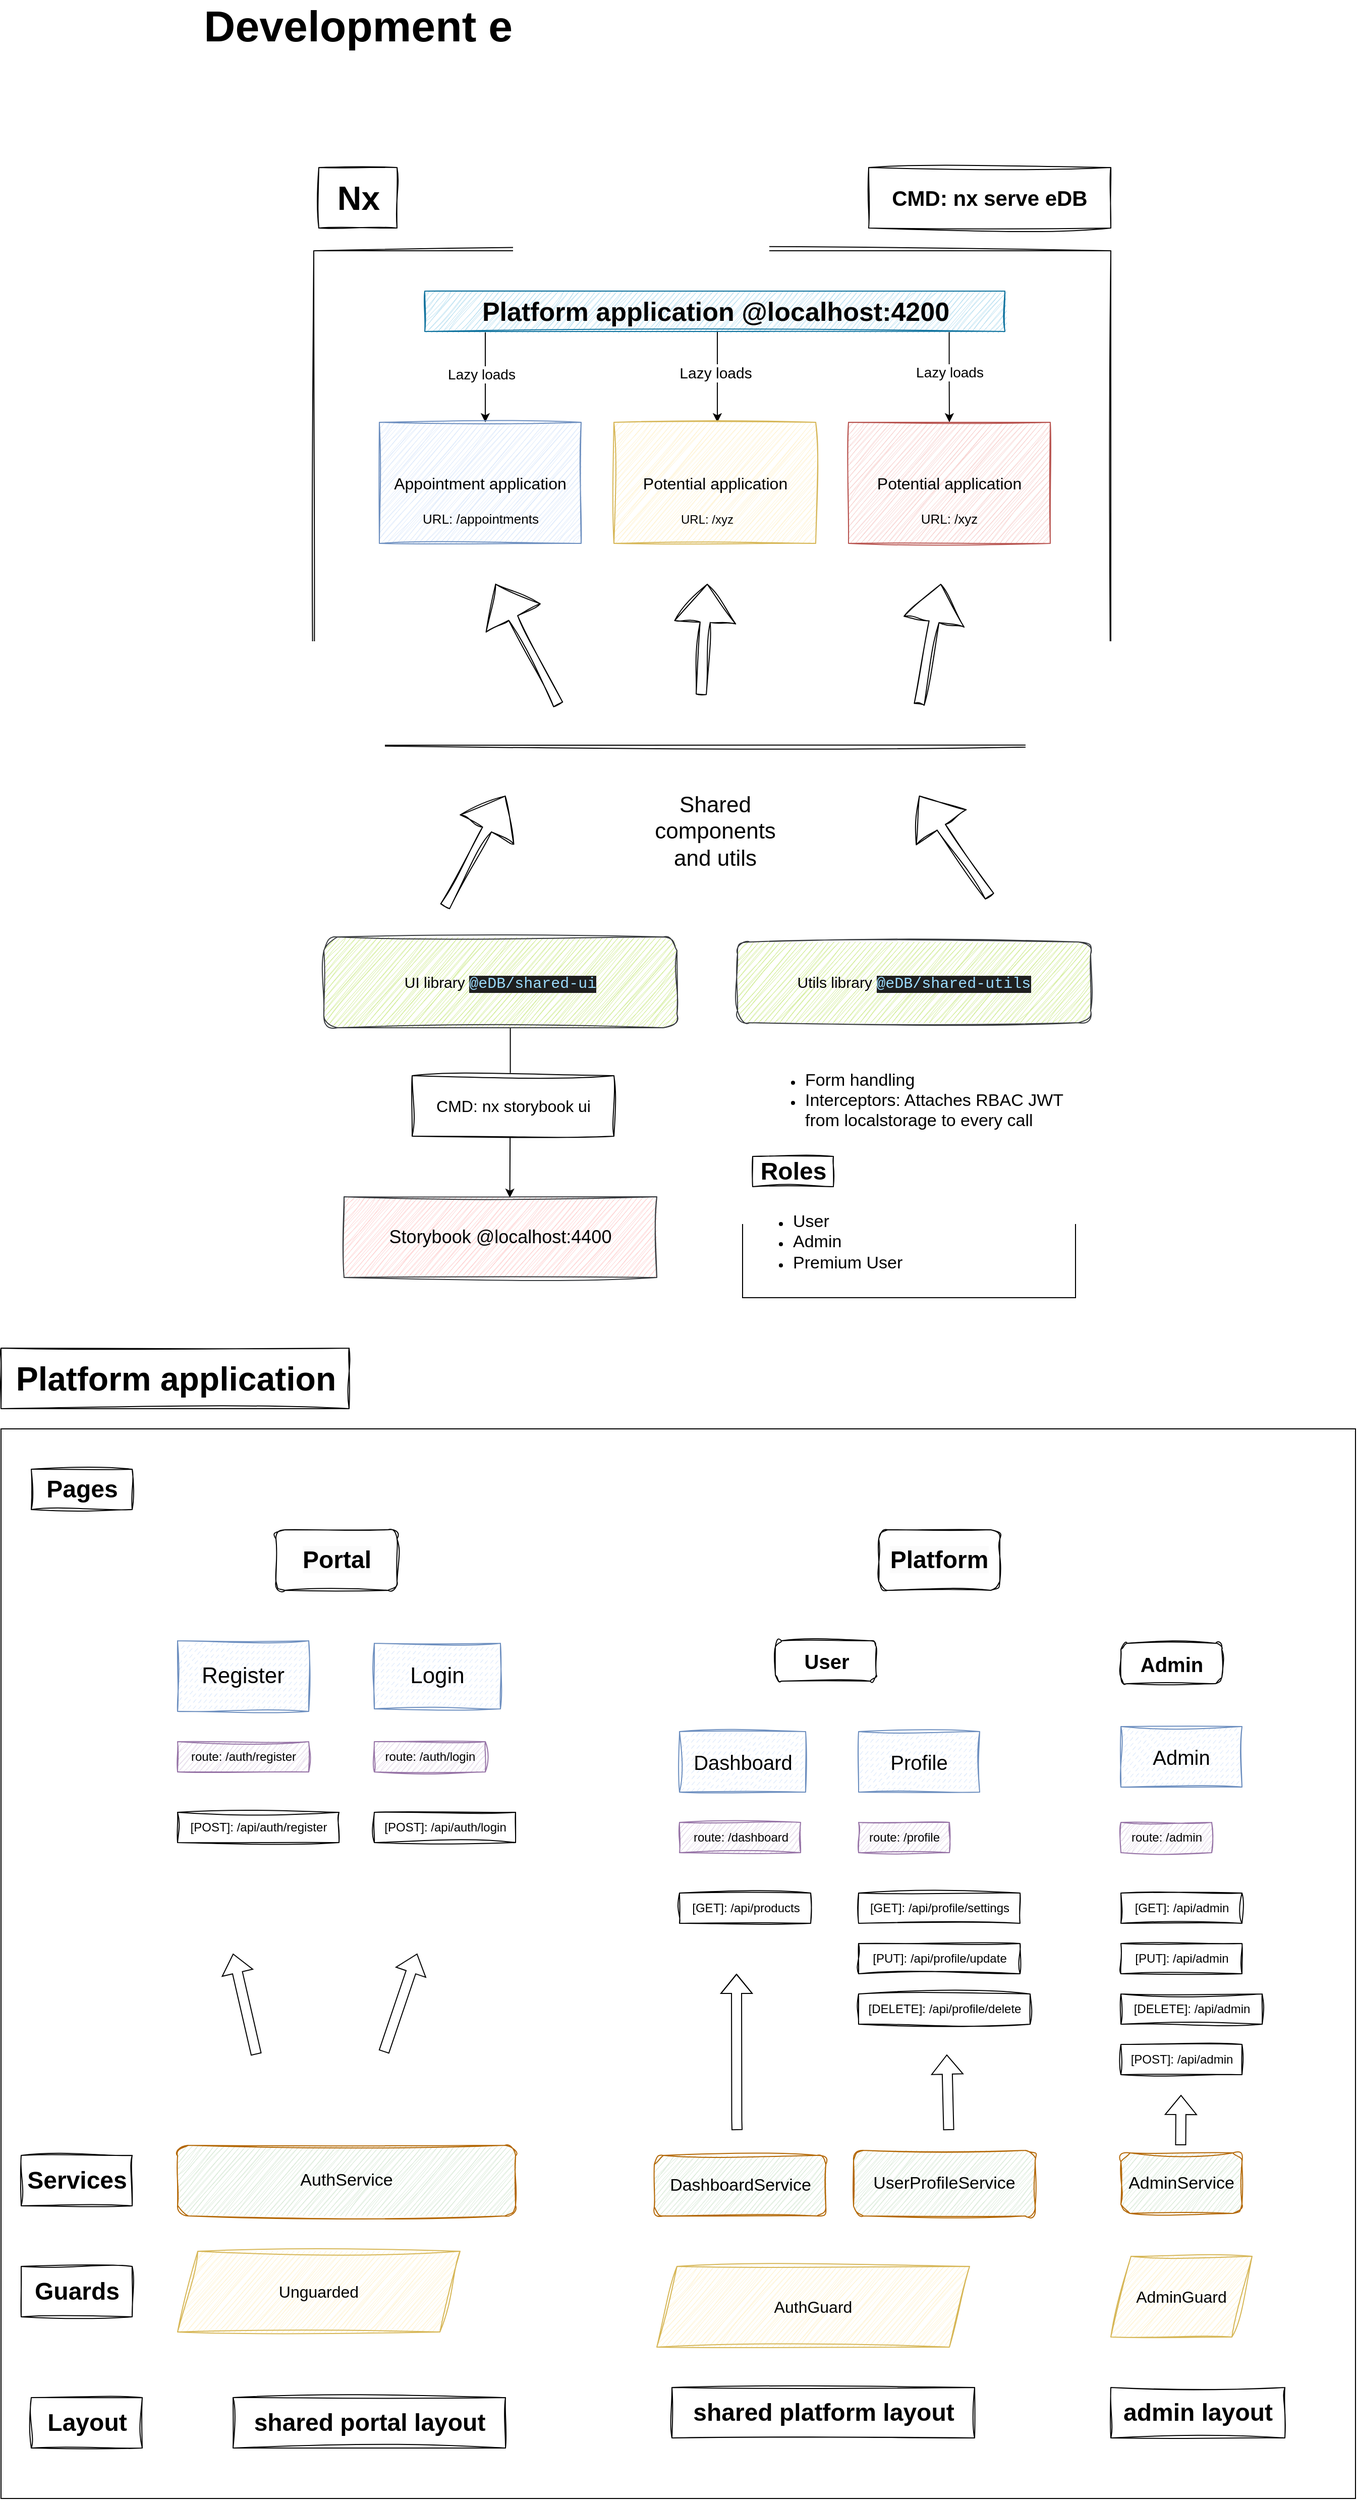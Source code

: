 <mxfile version="24.8.8">
  <diagram name="Page-1" id="nh4jwneAX2I31Z53x2l4">
    <mxGraphModel dx="4906" dy="1260" grid="1" gridSize="10" guides="1" tooltips="1" connect="1" arrows="1" fold="1" page="1" pageScale="1" pageWidth="3000" pageHeight="3000" math="0" shadow="0">
      <root>
        <mxCell id="0" />
        <mxCell id="1" parent="0" />
        <mxCell id="LP7Ed1BWK_VpSIzqsCGS-2" value="" style="rounded=0;whiteSpace=wrap;html=1;movable=1;resizable=1;rotatable=1;deletable=1;editable=1;locked=0;connectable=1;sketch=1;curveFitting=1;jiggle=2;" parent="1" vertex="1">
          <mxGeometry x="-1940" y="342.5" width="790" height="490" as="geometry" />
        </mxCell>
        <mxCell id="LP7Ed1BWK_VpSIzqsCGS-23" style="edgeStyle=orthogonalEdgeStyle;rounded=0;orthogonalLoop=1;jettySize=auto;html=1;exitX=0.5;exitY=1;exitDx=0;exitDy=0;" parent="1" source="LP7Ed1BWK_VpSIzqsCGS-4" target="LP7Ed1BWK_VpSIzqsCGS-13" edge="1">
          <mxGeometry relative="1" as="geometry">
            <Array as="points">
              <mxPoint x="-1540" y="422.5" />
            </Array>
          </mxGeometry>
        </mxCell>
        <mxCell id="LP7Ed1BWK_VpSIzqsCGS-24" style="edgeStyle=orthogonalEdgeStyle;rounded=0;orthogonalLoop=1;jettySize=auto;html=1;exitX=0.25;exitY=1;exitDx=0;exitDy=0;" parent="1" source="LP7Ed1BWK_VpSIzqsCGS-4" target="LP7Ed1BWK_VpSIzqsCGS-5" edge="1">
          <mxGeometry relative="1" as="geometry">
            <Array as="points">
              <mxPoint x="-1770" y="422.5" />
            </Array>
          </mxGeometry>
        </mxCell>
        <mxCell id="LP7Ed1BWK_VpSIzqsCGS-25" value="Lazy loads" style="edgeLabel;html=1;align=center;verticalAlign=middle;resizable=0;points=[];fontSize=14;" parent="LP7Ed1BWK_VpSIzqsCGS-24" vertex="1" connectable="0">
          <mxGeometry x="-0.048" relative="1" as="geometry">
            <mxPoint x="-5" y="42" as="offset" />
          </mxGeometry>
        </mxCell>
        <mxCell id="LP7Ed1BWK_VpSIzqsCGS-4" value="&lt;font style=&quot;font-size: 26px;&quot;&gt;Platform application @localhost:4200&lt;/font&gt;" style="text;fillColor=#b1ddf0;html=1;fontSize=24;fontStyle=1;verticalAlign=middle;align=center;rounded=0;sketch=1;curveFitting=1;jiggle=2;strokeColor=#10739e;" parent="1" vertex="1">
          <mxGeometry x="-1830" y="382.5" width="575" height="40" as="geometry" />
        </mxCell>
        <mxCell id="LP7Ed1BWK_VpSIzqsCGS-5" value="Appointment application" style="rounded=0;whiteSpace=wrap;html=1;fillColor=#dae8fc;strokeColor=#6c8ebf;sketch=1;curveFitting=1;jiggle=2;fontSize=16;" parent="1" vertex="1">
          <mxGeometry x="-1875" y="512.5" width="200" height="120" as="geometry" />
        </mxCell>
        <mxCell id="CCocl-EuiZUdixl_HcII-7" value="&lt;font style=&quot;font-size: 16px;&quot;&gt;nx storybook ui&lt;/font&gt;" style="edgeStyle=orthogonalEdgeStyle;rounded=0;orthogonalLoop=1;jettySize=auto;html=1;exitX=0.528;exitY=0.996;exitDx=0;exitDy=0;entryX=0.53;entryY=0.012;entryDx=0;entryDy=0;exitPerimeter=0;entryPerimeter=0;" edge="1" parent="1" source="LP7Ed1BWK_VpSIzqsCGS-8" target="lYHz6h8Hog2-7QlPZJF8-1">
          <mxGeometry x="0.003" relative="1" as="geometry">
            <Array as="points">
              <mxPoint x="-1745" y="1177.5" />
            </Array>
            <mxPoint as="offset" />
          </mxGeometry>
        </mxCell>
        <mxCell id="LP7Ed1BWK_VpSIzqsCGS-8" value="&lt;font style=&quot;font-size: 15px;&quot;&gt;&lt;font style=&quot;&quot;&gt;UI library&amp;nbsp;&lt;/font&gt;&lt;span style=&quot;color: rgb(156, 220, 254); background-color: rgb(31, 31, 31); font-family: Menlo, Monaco, &amp;quot;Courier New&amp;quot;, monospace; white-space: pre;&quot;&gt;@eDB/shared-ui&lt;/span&gt;&lt;/font&gt;" style="rounded=1;whiteSpace=wrap;html=1;sketch=1;curveFitting=1;jiggle=2;fillColor=#cdeb8b;strokeColor=#36393d;" parent="1" vertex="1">
          <mxGeometry x="-1930" y="1022.5" width="350" height="90" as="geometry" />
        </mxCell>
        <mxCell id="LP7Ed1BWK_VpSIzqsCGS-13" value="&lt;font style=&quot;font-size: 16px;&quot;&gt;Potential application&lt;/font&gt;" style="rounded=0;whiteSpace=wrap;html=1;fillColor=#fff2cc;strokeColor=#d6b656;sketch=1;curveFitting=1;jiggle=2;" parent="1" vertex="1">
          <mxGeometry x="-1642.5" y="512.5" width="200" height="120" as="geometry" />
        </mxCell>
        <mxCell id="LP7Ed1BWK_VpSIzqsCGS-28" value="URL: /appointments" style="text;html=1;align=center;verticalAlign=middle;whiteSpace=wrap;rounded=0;fontSize=13;" parent="1" vertex="1">
          <mxGeometry x="-1837.5" y="592.5" width="125" height="30" as="geometry" />
        </mxCell>
        <mxCell id="LP7Ed1BWK_VpSIzqsCGS-29" value="&lt;span style=&quot;font-size: 12px;&quot;&gt;URL: /xyz&lt;/span&gt;" style="text;html=1;align=center;verticalAlign=middle;whiteSpace=wrap;rounded=0;fontSize=13;" parent="1" vertex="1">
          <mxGeometry x="-1630" y="592.5" width="160" height="30" as="geometry" />
        </mxCell>
        <mxCell id="LP7Ed1BWK_VpSIzqsCGS-37" value="" style="edgeStyle=orthogonalEdgeStyle;rounded=0;orthogonalLoop=1;jettySize=auto;html=1;exitX=0.904;exitY=1.016;exitDx=0;exitDy=0;entryX=0.5;entryY=0;entryDx=0;entryDy=0;exitPerimeter=0;" parent="1" source="LP7Ed1BWK_VpSIzqsCGS-4" target="LP7Ed1BWK_VpSIzqsCGS-16" edge="1">
          <mxGeometry relative="1" as="geometry">
            <mxPoint x="-1647.5" y="462.5" as="sourcePoint" />
            <mxPoint x="-1310" y="532.5" as="targetPoint" />
            <Array as="points" />
          </mxGeometry>
        </mxCell>
        <mxCell id="LP7Ed1BWK_VpSIzqsCGS-16" value="&lt;font style=&quot;font-size: 16px;&quot;&gt;Potential application&lt;/font&gt;" style="rounded=0;whiteSpace=wrap;html=1;fillColor=#f8cecc;strokeColor=#b85450;sketch=1;curveFitting=1;jiggle=2;" parent="1" vertex="1">
          <mxGeometry x="-1410" y="512.5" width="200" height="120" as="geometry" />
        </mxCell>
        <mxCell id="LP7Ed1BWK_VpSIzqsCGS-38" value="Lazy loads" style="edgeLabel;html=1;align=center;verticalAlign=middle;resizable=0;points=[];fontSize=15;" parent="1" vertex="1" connectable="0">
          <mxGeometry x="-1542.498" y="462.5" as="geometry" />
        </mxCell>
        <mxCell id="LP7Ed1BWK_VpSIzqsCGS-39" value="Lazy loads" style="edgeLabel;html=1;align=center;verticalAlign=middle;resizable=0;points=[];fontSize=14;" parent="1" vertex="1" connectable="0">
          <mxGeometry x="-1309.998" y="462.5" as="geometry" />
        </mxCell>
        <mxCell id="LP7Ed1BWK_VpSIzqsCGS-30" value="URL: /xyz" style="text;html=1;align=center;verticalAlign=middle;whiteSpace=wrap;rounded=0;fontSize=13;" parent="1" vertex="1">
          <mxGeometry x="-1340" y="592.5" width="60" height="30" as="geometry" />
        </mxCell>
        <mxCell id="LP7Ed1BWK_VpSIzqsCGS-46" value="&lt;font style=&quot;font-size: 33px;&quot;&gt;Nx&lt;/font&gt;" style="text;strokeColor=default;fillColor=none;html=1;fontSize=24;fontStyle=1;verticalAlign=middle;align=center;rounded=0;sketch=1;curveFitting=1;jiggle=2;" parent="1" vertex="1">
          <mxGeometry x="-1935" y="260" width="77.5" height="60" as="geometry" />
        </mxCell>
        <mxCell id="lYHz6h8Hog2-7QlPZJF8-1" value="&lt;font style=&quot;font-size: 18px;&quot;&gt;Storybook @localhost:4400&lt;/font&gt;" style="rounded=0;whiteSpace=wrap;html=1;sketch=1;curveFitting=1;jiggle=2;fillColor=#ffcccc;strokeColor=#36393d;" parent="1" vertex="1">
          <mxGeometry x="-1910" y="1280" width="310" height="80" as="geometry" />
        </mxCell>
        <mxCell id="CCocl-EuiZUdixl_HcII-1" value="&lt;font style=&quot;font-size: 15px;&quot;&gt;&lt;font style=&quot;&quot;&gt;Utils library&lt;font style=&quot;&quot;&gt;&amp;nbsp;&lt;/font&gt;&lt;/font&gt;&lt;span style=&quot;color: rgb(156, 220, 254); background-color: rgb(31, 31, 31); font-family: Menlo, Monaco, &amp;quot;Courier New&amp;quot;, monospace; white-space: pre;&quot;&gt;&lt;font style=&quot;&quot;&gt;@eDB/shared-utils&lt;/font&gt;&lt;/span&gt;&lt;/font&gt;" style="rounded=1;whiteSpace=wrap;html=1;sketch=1;curveFitting=1;jiggle=2;fillColor=#cdeb8b;strokeColor=#36393d;" vertex="1" parent="1">
          <mxGeometry x="-1520" y="1027.5" width="350" height="80" as="geometry" />
        </mxCell>
        <mxCell id="CCocl-EuiZUdixl_HcII-8" value="" style="shape=partialRectangle;whiteSpace=wrap;html=1;bottom=1;right=1;left=1;top=0;fillColor=none;routingCenterX=-0.5;" vertex="1" parent="1">
          <mxGeometry x="-1515" y="1307.5" width="330" height="72.5" as="geometry" />
        </mxCell>
        <mxCell id="CCocl-EuiZUdixl_HcII-20" value="&lt;ul&gt;&lt;li&gt;&lt;span style=&quot;font-size: 17px;&quot;&gt;Form handling&amp;nbsp;&lt;/span&gt;&lt;/li&gt;&lt;li&gt;&lt;span style=&quot;font-size: 17px;&quot;&gt;Interceptors: Attaches RBAC&amp;nbsp;JWT from localstorage to every call made&lt;/span&gt;&lt;/li&gt;&lt;/ul&gt;" style="text;strokeColor=none;fillColor=none;html=1;whiteSpace=wrap;verticalAlign=middle;overflow=hidden;" vertex="1" parent="1">
          <mxGeometry x="-1495" y="1140" width="310" height="80" as="geometry" />
        </mxCell>
        <mxCell id="CCocl-EuiZUdixl_HcII-21" value="" style="shape=flexArrow;endArrow=classic;html=1;rounded=0;endWidth=49.474;endSize=12.242;sketch=1;curveFitting=1;jiggle=2;" edge="1" parent="1">
          <mxGeometry width="50" height="50" relative="1" as="geometry">
            <mxPoint x="-1810" y="992.5" as="sourcePoint" />
            <mxPoint x="-1750" y="882.5" as="targetPoint" />
          </mxGeometry>
        </mxCell>
        <mxCell id="CCocl-EuiZUdixl_HcII-22" value="" style="shape=flexArrow;endArrow=classic;html=1;rounded=0;endWidth=49.474;endSize=12.242;sketch=1;curveFitting=1;jiggle=2;" edge="1" parent="1">
          <mxGeometry width="50" height="50" relative="1" as="geometry">
            <mxPoint x="-1270" y="982.5" as="sourcePoint" />
            <mxPoint x="-1340" y="882.5" as="targetPoint" />
          </mxGeometry>
        </mxCell>
        <mxCell id="CCocl-EuiZUdixl_HcII-23" value="&lt;font style=&quot;font-size: 22px;&quot;&gt;Shared components and utils&lt;/font&gt;" style="text;html=1;align=center;verticalAlign=middle;whiteSpace=wrap;rounded=0;" vertex="1" parent="1">
          <mxGeometry x="-1602.5" y="882.5" width="120" height="70" as="geometry" />
        </mxCell>
        <mxCell id="CCocl-EuiZUdixl_HcII-24" value="" style="shape=flexArrow;endArrow=classic;html=1;rounded=0;endWidth=49.474;endSize=12.242;sketch=1;curveFitting=1;jiggle=2;" edge="1" parent="1">
          <mxGeometry width="50" height="50" relative="1" as="geometry">
            <mxPoint x="-1697.6" y="792.5" as="sourcePoint" />
            <mxPoint x="-1760" y="672.5" as="targetPoint" />
          </mxGeometry>
        </mxCell>
        <mxCell id="CCocl-EuiZUdixl_HcII-25" value="" style="shape=flexArrow;endArrow=classic;html=1;rounded=0;endWidth=49.474;endSize=12.242;sketch=1;curveFitting=1;jiggle=2;" edge="1" parent="1">
          <mxGeometry width="50" height="50" relative="1" as="geometry">
            <mxPoint x="-1556" y="782.5" as="sourcePoint" />
            <mxPoint x="-1550" y="672.5" as="targetPoint" />
          </mxGeometry>
        </mxCell>
        <mxCell id="CCocl-EuiZUdixl_HcII-27" value="" style="shape=flexArrow;endArrow=classic;html=1;rounded=0;endWidth=49.474;endSize=12.242;sketch=1;curveFitting=1;jiggle=2;" edge="1" parent="1">
          <mxGeometry width="50" height="50" relative="1" as="geometry">
            <mxPoint x="-1340" y="792.5" as="sourcePoint" />
            <mxPoint x="-1318.46" y="672.5" as="targetPoint" />
          </mxGeometry>
        </mxCell>
        <mxCell id="CCocl-EuiZUdixl_HcII-28" value="&lt;blockquote style=&quot;margin: 0 0 0 40px; border: none; padding: 0px;&quot;&gt;&lt;br&gt;&lt;/blockquote&gt;" style="text;strokeColor=none;fillColor=none;html=1;fontSize=24;fontStyle=1;verticalAlign=middle;align=center;" vertex="1" parent="1">
          <mxGeometry x="-2100" y="1020" width="270" height="40" as="geometry" />
        </mxCell>
        <mxCell id="CCocl-EuiZUdixl_HcII-29" value="&lt;span style=&quot;font-size: 21px; font-weight: 700; text-wrap-mode: nowrap;&quot;&gt;CMD:&amp;nbsp;nx serve eDB&lt;/span&gt;" style="rounded=0;whiteSpace=wrap;html=1;sketch=1;curveFitting=1;jiggle=2;" vertex="1" parent="1">
          <mxGeometry x="-1390" y="260" width="240" height="60" as="geometry" />
        </mxCell>
        <mxCell id="CCocl-EuiZUdixl_HcII-31" value="&lt;span style=&quot;font-size: 43px;&quot;&gt;Development environment: frontend architecture&lt;/span&gt;" style="text;strokeColor=none;fillColor=none;html=1;fontSize=24;fontStyle=1;verticalAlign=middle;align=center;" vertex="1" parent="1">
          <mxGeometry x="-2050" y="100" width="1000" height="40" as="geometry" />
        </mxCell>
        <mxCell id="CCocl-EuiZUdixl_HcII-34" value="" style="rounded=0;whiteSpace=wrap;html=1;movable=0;resizable=0;rotatable=0;deletable=0;editable=0;locked=1;connectable=0;" vertex="1" parent="1">
          <mxGeometry x="-2250" y="1510" width="1342.5" height="1060" as="geometry" />
        </mxCell>
        <mxCell id="CCocl-EuiZUdixl_HcII-33" value="&lt;font style=&quot;font-size: 33px;&quot;&gt;Platform application&lt;/font&gt;" style="text;strokeColor=default;fillColor=none;html=1;fontSize=24;fontStyle=1;verticalAlign=middle;align=center;rounded=0;sketch=1;curveFitting=1;jiggle=2;" vertex="1" parent="1">
          <mxGeometry x="-2250" y="1430" width="345" height="60" as="geometry" />
        </mxCell>
        <mxCell id="CCocl-EuiZUdixl_HcII-35" value="&lt;font style=&quot;font-size: 22px;&quot;&gt;Login&lt;/font&gt;" style="rounded=0;whiteSpace=wrap;html=1;sketch=1;curveFitting=1;jiggle=2;fillColor=#dae8fc;strokeColor=#6c8ebf;fillStyle=dashed;" vertex="1" parent="1">
          <mxGeometry x="-1880" y="1722.5" width="125" height="65" as="geometry" />
        </mxCell>
        <mxCell id="CCocl-EuiZUdixl_HcII-36" value="&lt;font style=&quot;font-size: 22px;&quot;&gt;Register&lt;/font&gt;" style="rounded=0;whiteSpace=wrap;html=1;sketch=1;curveFitting=1;jiggle=2;fillColor=#dae8fc;strokeColor=#6c8ebf;fillStyle=dashed;" vertex="1" parent="1">
          <mxGeometry x="-2075" y="1720" width="130" height="70" as="geometry" />
        </mxCell>
        <mxCell id="CCocl-EuiZUdixl_HcII-37" value="&lt;font style=&quot;font-size: 20px;&quot;&gt;Dashboard&lt;/font&gt;" style="rounded=0;whiteSpace=wrap;html=1;sketch=1;curveFitting=1;jiggle=2;fillColor=#dae8fc;strokeColor=#6c8ebf;fillStyle=dashed;" vertex="1" parent="1">
          <mxGeometry x="-1577.5" y="1810" width="125" height="60" as="geometry" />
        </mxCell>
        <mxCell id="CCocl-EuiZUdixl_HcII-38" value="&lt;span style=&quot;font-size: 20px;&quot;&gt;Profile&lt;/span&gt;" style="rounded=0;whiteSpace=wrap;html=1;sketch=1;curveFitting=1;jiggle=2;fillColor=#dae8fc;strokeColor=#6c8ebf;fillStyle=dashed;" vertex="1" parent="1">
          <mxGeometry x="-1400" y="1810" width="120" height="60" as="geometry" />
        </mxCell>
        <mxCell id="CCocl-EuiZUdixl_HcII-40" value="&lt;font style=&quot;font-size: 20px;&quot;&gt;Admin&lt;/font&gt;" style="rounded=0;whiteSpace=wrap;html=1;sketch=1;curveFitting=1;jiggle=2;fillColor=#dae8fc;strokeColor=#6c8ebf;fillStyle=dashed;" vertex="1" parent="1">
          <mxGeometry x="-1140" y="1805" width="120" height="60" as="geometry" />
        </mxCell>
        <mxCell id="CCocl-EuiZUdixl_HcII-43" value="Services" style="text;strokeColor=default;fillColor=none;html=1;fontSize=24;fontStyle=1;verticalAlign=middle;align=center;sketch=1;curveFitting=1;jiggle=2;" vertex="1" parent="1">
          <mxGeometry x="-2230" y="2230" width="110" height="50" as="geometry" />
        </mxCell>
        <mxCell id="CCocl-EuiZUdixl_HcII-44" value="&lt;font style=&quot;font-size: 17px;&quot;&gt;UserProfileService&lt;/font&gt;" style="rounded=1;whiteSpace=wrap;html=1;sketch=1;curveFitting=1;jiggle=2;strokeColor=#B36602;fillColor=#D5E8D4;" vertex="1" parent="1">
          <mxGeometry x="-1405" y="2225" width="180" height="65" as="geometry" />
        </mxCell>
        <mxCell id="CCocl-EuiZUdixl_HcII-45" value="&lt;font style=&quot;font-size: 17px;&quot;&gt;AuthService&lt;/font&gt;" style="rounded=1;whiteSpace=wrap;html=1;sketch=1;curveFitting=1;jiggle=2;fillColor=#d5e8d4;strokeColor=#B36602;" vertex="1" parent="1">
          <mxGeometry x="-2075" y="2220" width="335" height="70" as="geometry" />
        </mxCell>
        <mxCell id="CCocl-EuiZUdixl_HcII-46" value="Pages" style="text;strokeColor=default;fillColor=none;html=1;fontSize=24;fontStyle=1;verticalAlign=middle;align=center;sketch=1;curveFitting=1;jiggle=2;" vertex="1" parent="1">
          <mxGeometry x="-2220" y="1550" width="100" height="40" as="geometry" />
        </mxCell>
        <mxCell id="CCocl-EuiZUdixl_HcII-53" value="[POST]: /api/auth/register" style="text;html=1;align=center;verticalAlign=middle;resizable=0;points=[];autosize=1;strokeColor=default;fillColor=none;sketch=1;curveFitting=1;jiggle=2;" vertex="1" parent="1">
          <mxGeometry x="-2075" y="1890" width="160" height="30" as="geometry" />
        </mxCell>
        <mxCell id="CCocl-EuiZUdixl_HcII-55" value="route: /auth/login" style="text;html=1;align=center;verticalAlign=middle;resizable=0;points=[];autosize=1;strokeColor=#9673a6;fillColor=#e1d5e7;sketch=1;curveFitting=1;jiggle=2;" vertex="1" parent="1">
          <mxGeometry x="-1880" y="1820" width="110" height="30" as="geometry" />
        </mxCell>
        <mxCell id="CCocl-EuiZUdixl_HcII-56" value="route: /admin" style="text;html=1;align=center;verticalAlign=middle;resizable=0;points=[];autosize=1;strokeColor=#9673a6;fillColor=#e1d5e7;sketch=1;curveFitting=1;jiggle=2;" vertex="1" parent="1">
          <mxGeometry x="-1140" y="1900" width="90" height="30" as="geometry" />
        </mxCell>
        <mxCell id="CCocl-EuiZUdixl_HcII-57" value="[PUT]: /api/profile/update" style="text;html=1;align=center;verticalAlign=middle;resizable=0;points=[];autosize=1;strokeColor=default;fillColor=none;sketch=1;curveFitting=1;jiggle=2;" vertex="1" parent="1">
          <mxGeometry x="-1400" y="2020" width="160" height="30" as="geometry" />
        </mxCell>
        <mxCell id="CCocl-EuiZUdixl_HcII-59" value="[GET]: /api/profile/settings" style="text;html=1;align=center;verticalAlign=middle;resizable=0;points=[];autosize=1;strokeColor=default;fillColor=none;sketch=1;curveFitting=1;jiggle=2;" vertex="1" parent="1">
          <mxGeometry x="-1400" y="1970" width="160" height="30" as="geometry" />
        </mxCell>
        <mxCell id="CCocl-EuiZUdixl_HcII-61" value="[GET]: /api/products" style="text;html=1;align=center;verticalAlign=middle;resizable=0;points=[];autosize=1;strokeColor=default;fillColor=none;sketch=1;curveFitting=1;jiggle=2;" vertex="1" parent="1">
          <mxGeometry x="-1577.5" y="1970" width="130" height="30" as="geometry" />
        </mxCell>
        <mxCell id="CCocl-EuiZUdixl_HcII-62" value="&lt;font style=&quot;font-size: 17px;&quot;&gt;DashboardService&lt;/font&gt;" style="rounded=1;whiteSpace=wrap;html=1;sketch=1;curveFitting=1;jiggle=2;strokeColor=#B36602;fillColor=#D5E8D4;" vertex="1" parent="1">
          <mxGeometry x="-1602.5" y="2230" width="170" height="60" as="geometry" />
        </mxCell>
        <mxCell id="CCocl-EuiZUdixl_HcII-63" value="&lt;font style=&quot;font-size: 17px;&quot;&gt;AdminService&lt;/font&gt;" style="rounded=1;whiteSpace=wrap;html=1;sketch=1;curveFitting=1;jiggle=2;strokeColor=#B36602;fillColor=#D5E8D4;" vertex="1" parent="1">
          <mxGeometry x="-1140" y="2227.5" width="120" height="60" as="geometry" />
        </mxCell>
        <mxCell id="CCocl-EuiZUdixl_HcII-65" value="&lt;font style=&quot;font-size: 16px;&quot;&gt;AuthGuard&lt;/font&gt;" style="shape=parallelogram;perimeter=parallelogramPerimeter;whiteSpace=wrap;html=1;fixedSize=1;sketch=1;curveFitting=1;jiggle=2;fillColor=#fff2cc;strokeColor=#d6b656;" vertex="1" parent="1">
          <mxGeometry x="-1600" y="2340" width="310" height="80" as="geometry" />
        </mxCell>
        <mxCell id="CCocl-EuiZUdixl_HcII-66" value="&lt;span style=&quot;font-size: 16px;&quot;&gt;AdminGuard&lt;/span&gt;" style="shape=parallelogram;perimeter=parallelogramPerimeter;whiteSpace=wrap;html=1;fixedSize=1;sketch=1;curveFitting=1;jiggle=2;fillColor=#fff2cc;strokeColor=#d6b656;" vertex="1" parent="1">
          <mxGeometry x="-1150" y="2330" width="140" height="80" as="geometry" />
        </mxCell>
        <mxCell id="CCocl-EuiZUdixl_HcII-67" value="Guards" style="text;strokeColor=default;fillColor=none;html=1;fontSize=24;fontStyle=1;verticalAlign=middle;align=center;sketch=1;curveFitting=1;jiggle=2;" vertex="1" parent="1">
          <mxGeometry x="-2230" y="2340" width="110" height="50" as="geometry" />
        </mxCell>
        <mxCell id="CCocl-EuiZUdixl_HcII-69" value="&lt;font style=&quot;font-size: 16px;&quot;&gt;Unguarded&lt;/font&gt;" style="shape=parallelogram;perimeter=parallelogramPerimeter;whiteSpace=wrap;html=1;fixedSize=1;sketch=1;curveFitting=1;jiggle=2;fillColor=#fff2cc;strokeColor=#d6b656;" vertex="1" parent="1">
          <mxGeometry x="-2075" y="2325" width="280" height="80" as="geometry" />
        </mxCell>
        <mxCell id="CCocl-EuiZUdixl_HcII-71" value="route: /auth/register" style="text;html=1;align=center;verticalAlign=middle;resizable=0;points=[];autosize=1;strokeColor=#9673a6;fillColor=#e1d5e7;sketch=1;curveFitting=1;jiggle=2;" vertex="1" parent="1">
          <mxGeometry x="-2075" y="1820" width="130" height="30" as="geometry" />
        </mxCell>
        <mxCell id="CCocl-EuiZUdixl_HcII-72" value="[POST]: /api/auth/login" style="text;html=1;align=center;verticalAlign=middle;resizable=0;points=[];autosize=1;strokeColor=default;fillColor=none;sketch=1;curveFitting=1;jiggle=2;" vertex="1" parent="1">
          <mxGeometry x="-1880" y="1890" width="140" height="30" as="geometry" />
        </mxCell>
        <mxCell id="CCocl-EuiZUdixl_HcII-73" value="route: /dashboard" style="text;html=1;align=center;verticalAlign=middle;resizable=0;points=[];autosize=1;strokeColor=#9673a6;fillColor=#e1d5e7;sketch=1;curveFitting=1;jiggle=2;" vertex="1" parent="1">
          <mxGeometry x="-1577.5" y="1900" width="120" height="30" as="geometry" />
        </mxCell>
        <mxCell id="CCocl-EuiZUdixl_HcII-74" value="route: /profile" style="text;html=1;align=center;verticalAlign=middle;resizable=0;points=[];autosize=1;strokeColor=#9673a6;fillColor=#e1d5e7;sketch=1;curveFitting=1;jiggle=2;" vertex="1" parent="1">
          <mxGeometry x="-1400" y="1900" width="90" height="30" as="geometry" />
        </mxCell>
        <mxCell id="CCocl-EuiZUdixl_HcII-76" value="[GET]: /api/admin" style="text;html=1;align=center;verticalAlign=middle;resizable=0;points=[];autosize=1;strokeColor=default;fillColor=none;sketch=1;curveFitting=1;jiggle=2;" vertex="1" parent="1">
          <mxGeometry x="-1140" y="1970" width="120" height="30" as="geometry" />
        </mxCell>
        <mxCell id="CCocl-EuiZUdixl_HcII-79" value="" style="shape=flexArrow;endArrow=classic;html=1;rounded=0;" edge="1" parent="1">
          <mxGeometry width="50" height="50" relative="1" as="geometry">
            <mxPoint x="-1520.48" y="2205" as="sourcePoint" />
            <mxPoint x="-1521" y="2050" as="targetPoint" />
            <Array as="points">
              <mxPoint x="-1520.77" y="2195" />
            </Array>
          </mxGeometry>
        </mxCell>
        <mxCell id="CCocl-EuiZUdixl_HcII-80" value="" style="shape=flexArrow;endArrow=classic;html=1;rounded=0;" edge="1" parent="1">
          <mxGeometry width="50" height="50" relative="1" as="geometry">
            <mxPoint x="-1310.71" y="2205" as="sourcePoint" />
            <mxPoint x="-1312.54" y="2130" as="targetPoint" />
            <Array as="points">
              <mxPoint x="-1310" y="2205" />
            </Array>
          </mxGeometry>
        </mxCell>
        <mxCell id="CCocl-EuiZUdixl_HcII-81" value="" style="shape=flexArrow;endArrow=classic;html=1;rounded=0;" edge="1" parent="1">
          <mxGeometry width="50" height="50" relative="1" as="geometry">
            <mxPoint x="-1080.77" y="2220" as="sourcePoint" />
            <mxPoint x="-1080.44" y="2170" as="targetPoint" />
            <Array as="points">
              <mxPoint x="-1080.06" y="2220" />
            </Array>
          </mxGeometry>
        </mxCell>
        <mxCell id="CCocl-EuiZUdixl_HcII-82" value="[DELETE]: /api/profile/delete" style="text;html=1;align=center;verticalAlign=middle;resizable=0;points=[];autosize=1;strokeColor=default;fillColor=none;sketch=1;curveFitting=1;jiggle=2;" vertex="1" parent="1">
          <mxGeometry x="-1400" y="2070" width="170" height="30" as="geometry" />
        </mxCell>
        <mxCell id="CCocl-EuiZUdixl_HcII-84" value="&lt;ul&gt;&lt;li&gt;&lt;font style=&quot;font-size: 17px;&quot;&gt;User&lt;/font&gt;&lt;/li&gt;&lt;li&gt;&lt;font style=&quot;font-size: 17px;&quot;&gt;Admin&lt;/font&gt;&lt;/li&gt;&lt;li&gt;&lt;font style=&quot;font-size: 17px;&quot;&gt;Premium User&lt;/font&gt;&lt;/li&gt;&lt;/ul&gt;" style="text;strokeColor=none;fillColor=none;html=1;whiteSpace=wrap;verticalAlign=middle;overflow=hidden;" vertex="1" parent="1">
          <mxGeometry x="-1507.5" y="1280" width="182.5" height="90" as="geometry" />
        </mxCell>
        <mxCell id="CCocl-EuiZUdixl_HcII-85" value="Roles" style="text;strokeColor=default;fillColor=none;html=1;fontSize=24;fontStyle=1;verticalAlign=middle;align=center;sketch=1;curveFitting=1;jiggle=2;" vertex="1" parent="1">
          <mxGeometry x="-1505" y="1240" width="80" height="30" as="geometry" />
        </mxCell>
        <mxCell id="CCocl-EuiZUdixl_HcII-89" value="&lt;span style=&quot;color: rgb(0, 0, 0); font-family: Helvetica; font-size: 16px; font-style: normal; font-variant-ligatures: normal; font-variant-caps: normal; font-weight: 400; letter-spacing: normal; orphans: 2; text-align: center; text-indent: 0px; text-transform: none; widows: 2; word-spacing: 0px; -webkit-text-stroke-width: 0px; white-space: nowrap; background-color: rgb(255, 255, 255); text-decoration-thickness: initial; text-decoration-style: initial; text-decoration-color: initial; display: inline !important; float: none;&quot;&gt;CMD: nx storybook ui&lt;/span&gt;" style="rounded=0;whiteSpace=wrap;html=1;sketch=1;curveFitting=1;jiggle=2;" vertex="1" parent="1">
          <mxGeometry x="-1842.5" y="1160" width="200" height="60" as="geometry" />
        </mxCell>
        <mxCell id="CCocl-EuiZUdixl_HcII-92" value="[PUT]: /api/admin" style="text;html=1;align=center;verticalAlign=middle;resizable=0;points=[];autosize=1;strokeColor=default;fillColor=none;sketch=1;curveFitting=1;jiggle=2;" vertex="1" parent="1">
          <mxGeometry x="-1140" y="2020" width="120" height="30" as="geometry" />
        </mxCell>
        <mxCell id="CCocl-EuiZUdixl_HcII-93" value="[DELETE]: /api/admin" style="text;html=1;align=center;verticalAlign=middle;resizable=0;points=[];autosize=1;strokeColor=default;fillColor=none;sketch=1;curveFitting=1;jiggle=2;" vertex="1" parent="1">
          <mxGeometry x="-1140" y="2070" width="140" height="30" as="geometry" />
        </mxCell>
        <mxCell id="CCocl-EuiZUdixl_HcII-94" value="[POST]: /api/admin" style="text;html=1;align=center;verticalAlign=middle;resizable=0;points=[];autosize=1;strokeColor=default;fillColor=none;sketch=1;curveFitting=1;jiggle=2;" vertex="1" parent="1">
          <mxGeometry x="-1140" y="2120" width="120" height="30" as="geometry" />
        </mxCell>
        <mxCell id="CCocl-EuiZUdixl_HcII-95" value="Layout" style="text;strokeColor=default;fillColor=none;html=1;fontSize=24;fontStyle=1;verticalAlign=middle;align=center;sketch=1;curveFitting=1;jiggle=2;" vertex="1" parent="1">
          <mxGeometry x="-2220" y="2470" width="110" height="50" as="geometry" />
        </mxCell>
        <mxCell id="CCocl-EuiZUdixl_HcII-96" value="shared portal layout" style="text;strokeColor=default;fillColor=none;html=1;fontSize=24;fontStyle=1;verticalAlign=middle;align=center;sketch=1;curveFitting=1;jiggle=2;" vertex="1" parent="1">
          <mxGeometry x="-2020" y="2470" width="270" height="50" as="geometry" />
        </mxCell>
        <mxCell id="CCocl-EuiZUdixl_HcII-97" value="shared platform layout" style="text;strokeColor=default;fillColor=none;html=1;fontSize=24;fontStyle=1;verticalAlign=middle;align=center;sketch=1;curveFitting=1;jiggle=2;" vertex="1" parent="1">
          <mxGeometry x="-1585" y="2460" width="300" height="50" as="geometry" />
        </mxCell>
        <mxCell id="CCocl-EuiZUdixl_HcII-98" value="admin layout" style="text;strokeColor=default;fillColor=none;html=1;fontSize=24;fontStyle=1;verticalAlign=middle;align=center;sketch=1;curveFitting=1;jiggle=2;" vertex="1" parent="1">
          <mxGeometry x="-1150" y="2460" width="172.5" height="50" as="geometry" />
        </mxCell>
        <mxCell id="CCocl-EuiZUdixl_HcII-103" value="" style="shape=flexArrow;endArrow=classic;html=1;rounded=0;" edge="1" parent="1">
          <mxGeometry width="50" height="50" relative="1" as="geometry">
            <mxPoint x="-1997" y="2130" as="sourcePoint" />
            <mxPoint x="-2020" y="2030" as="targetPoint" />
            <Array as="points" />
          </mxGeometry>
        </mxCell>
        <mxCell id="CCocl-EuiZUdixl_HcII-104" value="&lt;font style=&quot;font-size: 20px;&quot;&gt;User&lt;/font&gt;" style="text;strokeColor=default;fillColor=none;html=1;fontSize=24;fontStyle=1;verticalAlign=middle;align=center;rounded=1;sketch=1;curveFitting=1;jiggle=2;" vertex="1" parent="1">
          <mxGeometry x="-1482.5" y="1720" width="100" height="40" as="geometry" />
        </mxCell>
        <mxCell id="CCocl-EuiZUdixl_HcII-106" value="&lt;meta charset=&quot;utf-8&quot;&gt;&lt;span style=&quot;color: rgb(0, 0, 0); font-family: Helvetica; font-size: 24px; font-style: normal; font-variant-ligatures: normal; font-variant-caps: normal; font-weight: 700; letter-spacing: normal; orphans: 2; text-align: center; text-indent: 0px; text-transform: none; widows: 2; word-spacing: 0px; -webkit-text-stroke-width: 0px; white-space: nowrap; background-color: rgb(251, 251, 251); text-decoration-thickness: initial; text-decoration-style: initial; text-decoration-color: initial; display: inline !important; float: none;&quot;&gt;Platform&lt;/span&gt;" style="rounded=1;whiteSpace=wrap;html=1;sketch=1;curveFitting=1;jiggle=2;glass=0;shadow=0;" vertex="1" parent="1">
          <mxGeometry x="-1380" y="1610" width="120" height="60" as="geometry" />
        </mxCell>
        <mxCell id="CCocl-EuiZUdixl_HcII-107" value="&lt;span style=&quot;color: rgb(0, 0, 0); font-family: Helvetica; font-size: 24px; font-style: normal; font-variant-ligatures: normal; font-variant-caps: normal; font-weight: 700; letter-spacing: normal; orphans: 2; text-align: center; text-indent: 0px; text-transform: none; widows: 2; word-spacing: 0px; -webkit-text-stroke-width: 0px; white-space: nowrap; background-color: rgb(251, 251, 251); text-decoration-thickness: initial; text-decoration-style: initial; text-decoration-color: initial; display: inline !important; float: none;&quot;&gt;Portal&lt;/span&gt;" style="rounded=1;whiteSpace=wrap;html=1;sketch=1;curveFitting=1;jiggle=2;glass=0;shadow=0;" vertex="1" parent="1">
          <mxGeometry x="-1977.5" y="1610" width="120" height="60" as="geometry" />
        </mxCell>
        <mxCell id="CCocl-EuiZUdixl_HcII-111" value="" style="shape=flexArrow;endArrow=classic;html=1;rounded=0;" edge="1" parent="1">
          <mxGeometry width="50" height="50" relative="1" as="geometry">
            <mxPoint x="-1870.5" y="2127.5" as="sourcePoint" />
            <mxPoint x="-1837.5" y="2030" as="targetPoint" />
          </mxGeometry>
        </mxCell>
        <mxCell id="CCocl-EuiZUdixl_HcII-113" value="&lt;font style=&quot;font-size: 20px;&quot;&gt;Admin&lt;/font&gt;" style="text;strokeColor=default;fillColor=none;html=1;fontSize=24;fontStyle=1;verticalAlign=middle;align=center;rounded=1;sketch=1;curveFitting=1;jiggle=2;" vertex="1" parent="1">
          <mxGeometry x="-1140" y="1722.5" width="100" height="40" as="geometry" />
        </mxCell>
      </root>
    </mxGraphModel>
  </diagram>
</mxfile>
